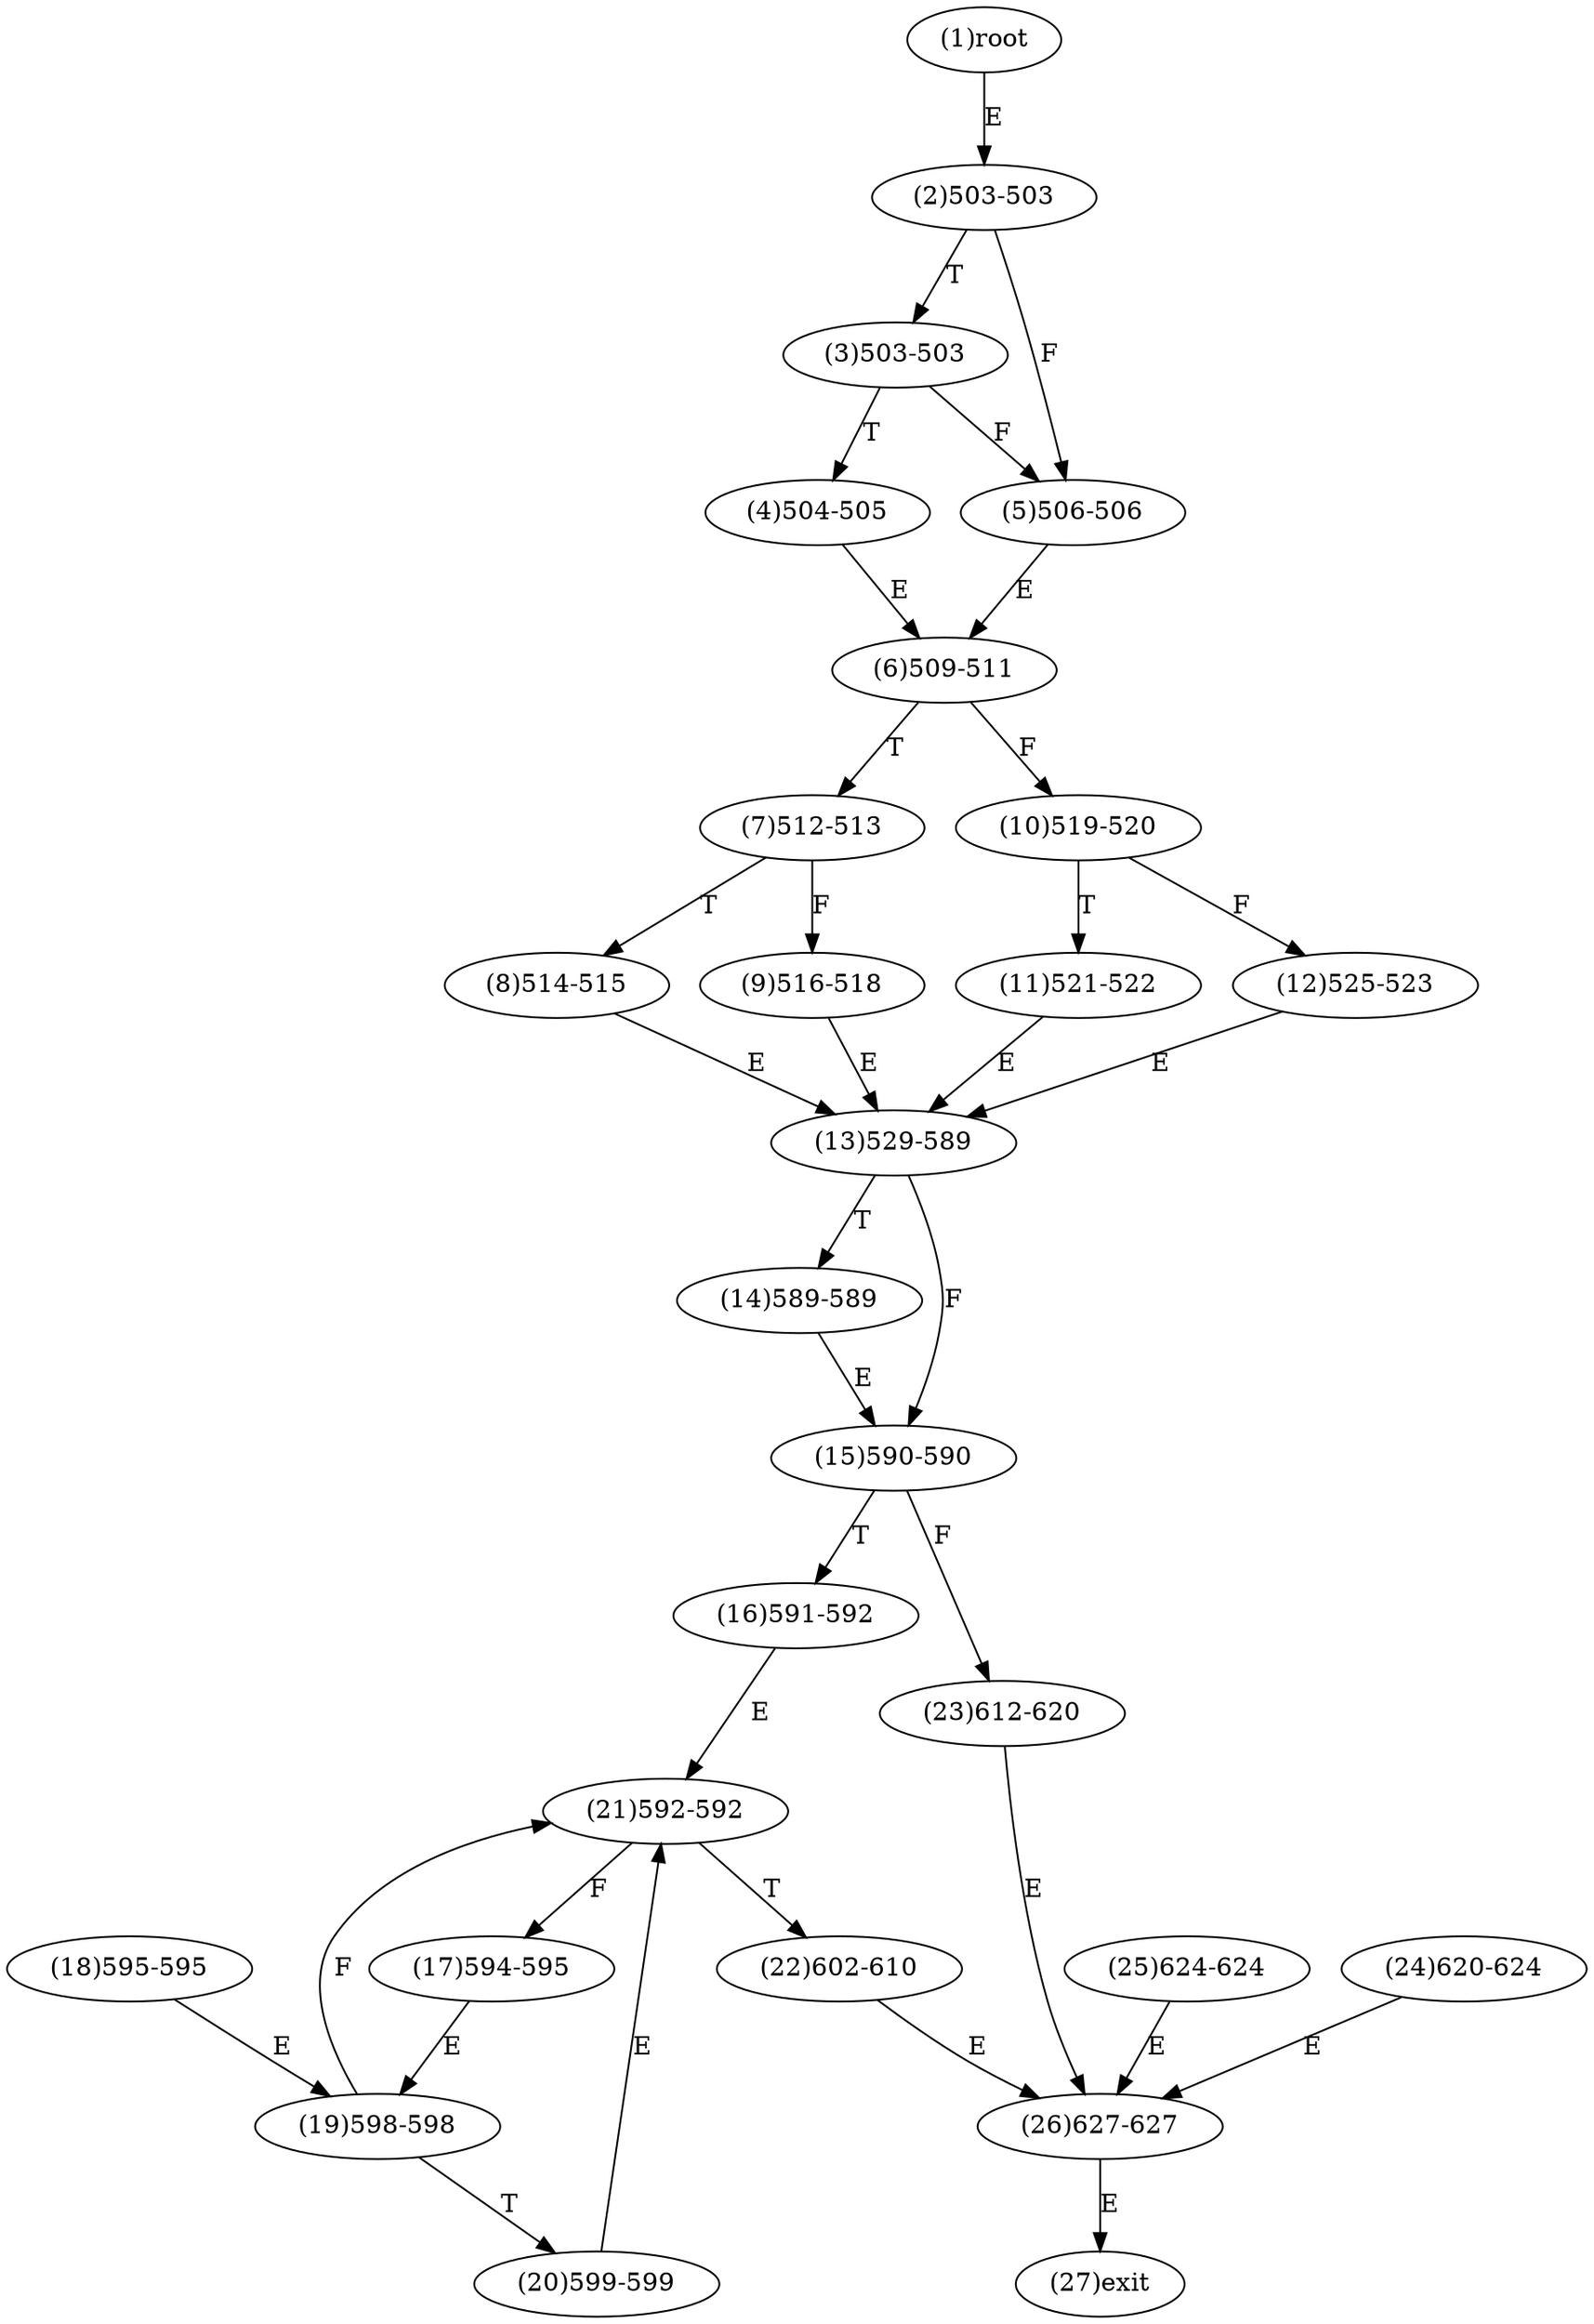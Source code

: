 digraph "" { 
1[ label="(1)root"];
2[ label="(2)503-503"];
3[ label="(3)503-503"];
4[ label="(4)504-505"];
5[ label="(5)506-506"];
6[ label="(6)509-511"];
7[ label="(7)512-513"];
8[ label="(8)514-515"];
9[ label="(9)516-518"];
10[ label="(10)519-520"];
11[ label="(11)521-522"];
12[ label="(12)525-523"];
13[ label="(13)529-589"];
14[ label="(14)589-589"];
15[ label="(15)590-590"];
17[ label="(17)594-595"];
16[ label="(16)591-592"];
19[ label="(19)598-598"];
18[ label="(18)595-595"];
21[ label="(21)592-592"];
20[ label="(20)599-599"];
23[ label="(23)612-620"];
22[ label="(22)602-610"];
25[ label="(25)624-624"];
24[ label="(24)620-624"];
27[ label="(27)exit"];
26[ label="(26)627-627"];
1->2[ label="E"];
2->5[ label="F"];
2->3[ label="T"];
3->5[ label="F"];
3->4[ label="T"];
4->6[ label="E"];
5->6[ label="E"];
6->10[ label="F"];
6->7[ label="T"];
7->9[ label="F"];
7->8[ label="T"];
8->13[ label="E"];
9->13[ label="E"];
10->12[ label="F"];
10->11[ label="T"];
11->13[ label="E"];
12->13[ label="E"];
13->15[ label="F"];
13->14[ label="T"];
14->15[ label="E"];
15->23[ label="F"];
15->16[ label="T"];
16->21[ label="E"];
17->19[ label="E"];
18->19[ label="E"];
19->21[ label="F"];
19->20[ label="T"];
20->21[ label="E"];
21->17[ label="F"];
21->22[ label="T"];
22->26[ label="E"];
23->26[ label="E"];
24->26[ label="E"];
25->26[ label="E"];
26->27[ label="E"];
}